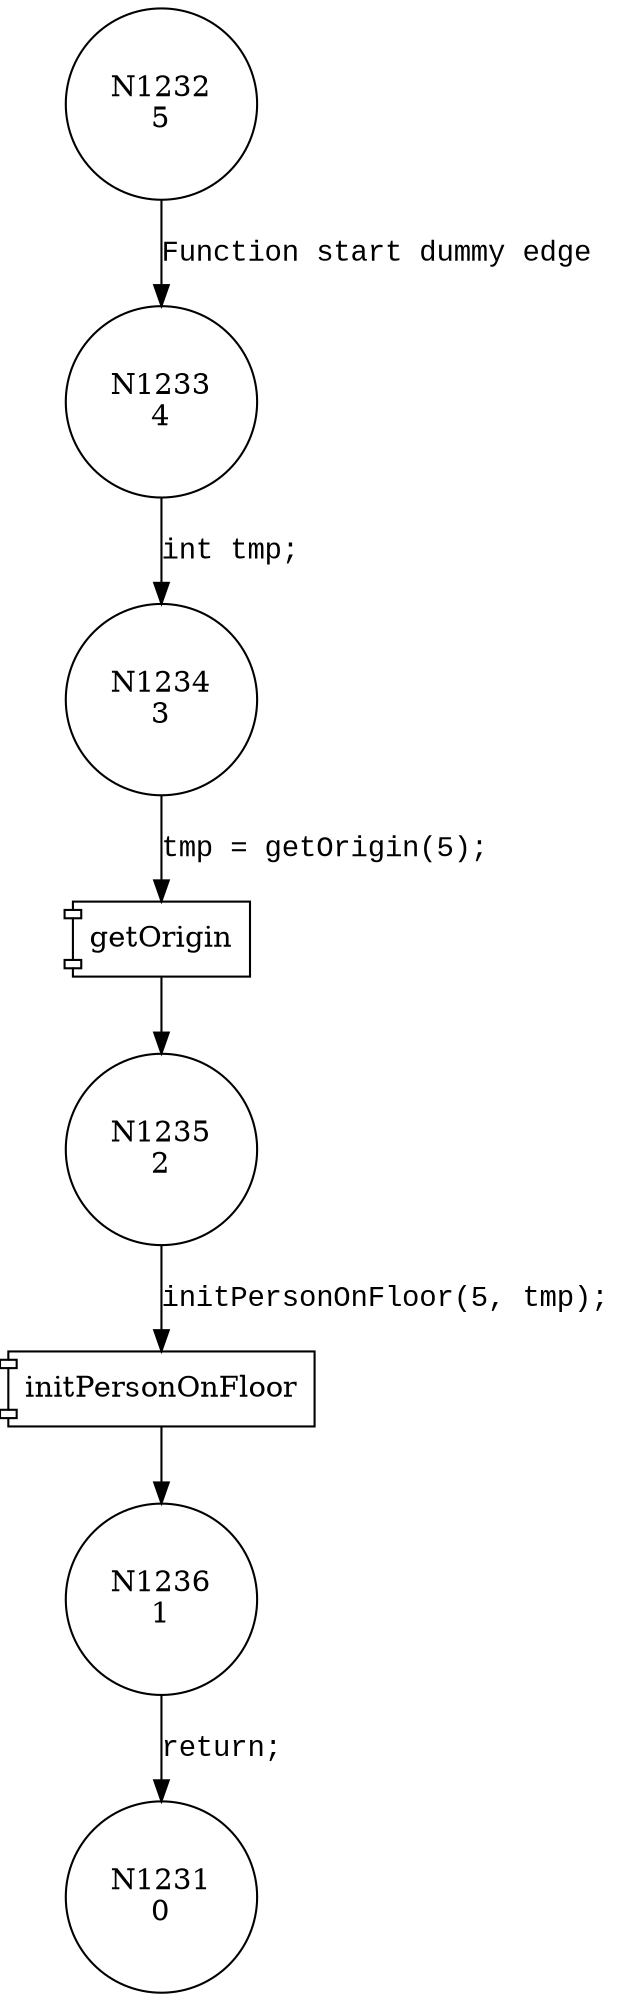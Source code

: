 digraph bigMacCall {
1232 [shape="circle" label="N1232\n5"]
1233 [shape="circle" label="N1233\n4"]
1234 [shape="circle" label="N1234\n3"]
1235 [shape="circle" label="N1235\n2"]
1236 [shape="circle" label="N1236\n1"]
1231 [shape="circle" label="N1231\n0"]
1232 -> 1233 [label="Function start dummy edge" fontname="Courier New"]
100032 [shape="component" label="getOrigin"]
1234 -> 100032 [label="tmp = getOrigin(5);" fontname="Courier New"]
100032 -> 1235 [label="" fontname="Courier New"]
100033 [shape="component" label="initPersonOnFloor"]
1235 -> 100033 [label="initPersonOnFloor(5, tmp);" fontname="Courier New"]
100033 -> 1236 [label="" fontname="Courier New"]
1233 -> 1234 [label="int tmp;" fontname="Courier New"]
1236 -> 1231 [label="return;" fontname="Courier New"]
}
